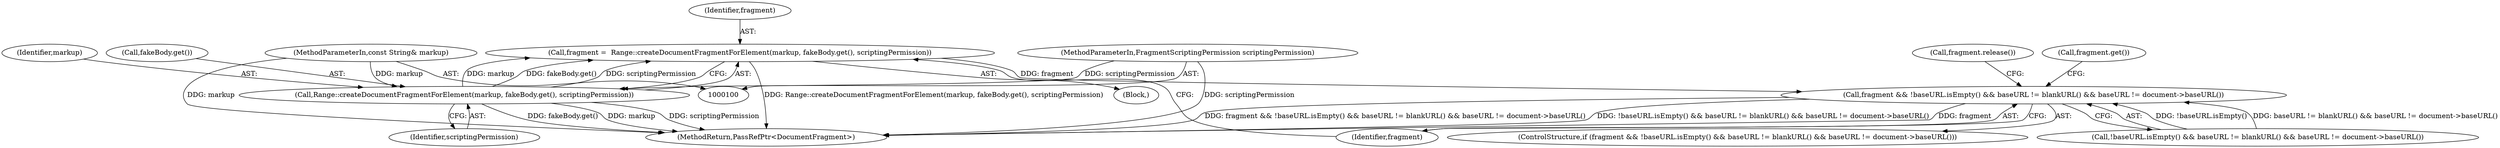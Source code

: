 digraph "1_Chrome_73edae623529f04c668268de49d00324b96166a2_3@del" {
"1000112" [label="(Call,fragment =  Range::createDocumentFragmentForElement(markup, fakeBody.get(), scriptingPermission))"];
"1000114" [label="(Call,Range::createDocumentFragmentForElement(markup, fakeBody.get(), scriptingPermission))"];
"1000102" [label="(MethodParameterIn,const String& markup)"];
"1000104" [label="(MethodParameterIn,FragmentScriptingPermission scriptingPermission)"];
"1000119" [label="(Call,fragment && !baseURL.isEmpty() && baseURL != blankURL() && baseURL != document->baseURL())"];
"1000136" [label="(MethodReturn,PassRefPtr<DocumentFragment>)"];
"1000104" [label="(MethodParameterIn,FragmentScriptingPermission scriptingPermission)"];
"1000118" [label="(ControlStructure,if (fragment && !baseURL.isEmpty() && baseURL != blankURL() && baseURL != document->baseURL()))"];
"1000121" [label="(Call,!baseURL.isEmpty() && baseURL != blankURL() && baseURL != document->baseURL())"];
"1000135" [label="(Call,fragment.release())"];
"1000132" [label="(Call,fragment.get())"];
"1000102" [label="(MethodParameterIn,const String& markup)"];
"1000112" [label="(Call,fragment =  Range::createDocumentFragmentForElement(markup, fakeBody.get(), scriptingPermission))"];
"1000113" [label="(Identifier,fragment)"];
"1000115" [label="(Identifier,markup)"];
"1000116" [label="(Call,fakeBody.get())"];
"1000114" [label="(Call,Range::createDocumentFragmentForElement(markup, fakeBody.get(), scriptingPermission))"];
"1000120" [label="(Identifier,fragment)"];
"1000119" [label="(Call,fragment && !baseURL.isEmpty() && baseURL != blankURL() && baseURL != document->baseURL())"];
"1000105" [label="(Block,)"];
"1000117" [label="(Identifier,scriptingPermission)"];
"1000112" -> "1000105"  [label="AST: "];
"1000112" -> "1000114"  [label="CFG: "];
"1000113" -> "1000112"  [label="AST: "];
"1000114" -> "1000112"  [label="AST: "];
"1000120" -> "1000112"  [label="CFG: "];
"1000112" -> "1000136"  [label="DDG: Range::createDocumentFragmentForElement(markup, fakeBody.get(), scriptingPermission)"];
"1000114" -> "1000112"  [label="DDG: markup"];
"1000114" -> "1000112"  [label="DDG: fakeBody.get()"];
"1000114" -> "1000112"  [label="DDG: scriptingPermission"];
"1000112" -> "1000119"  [label="DDG: fragment"];
"1000114" -> "1000117"  [label="CFG: "];
"1000115" -> "1000114"  [label="AST: "];
"1000116" -> "1000114"  [label="AST: "];
"1000117" -> "1000114"  [label="AST: "];
"1000114" -> "1000136"  [label="DDG: scriptingPermission"];
"1000114" -> "1000136"  [label="DDG: fakeBody.get()"];
"1000114" -> "1000136"  [label="DDG: markup"];
"1000102" -> "1000114"  [label="DDG: markup"];
"1000104" -> "1000114"  [label="DDG: scriptingPermission"];
"1000102" -> "1000100"  [label="AST: "];
"1000102" -> "1000136"  [label="DDG: markup"];
"1000104" -> "1000100"  [label="AST: "];
"1000104" -> "1000136"  [label="DDG: scriptingPermission"];
"1000119" -> "1000118"  [label="AST: "];
"1000119" -> "1000120"  [label="CFG: "];
"1000119" -> "1000121"  [label="CFG: "];
"1000120" -> "1000119"  [label="AST: "];
"1000121" -> "1000119"  [label="AST: "];
"1000132" -> "1000119"  [label="CFG: "];
"1000135" -> "1000119"  [label="CFG: "];
"1000119" -> "1000136"  [label="DDG: fragment && !baseURL.isEmpty() && baseURL != blankURL() && baseURL != document->baseURL()"];
"1000119" -> "1000136"  [label="DDG: !baseURL.isEmpty() && baseURL != blankURL() && baseURL != document->baseURL()"];
"1000119" -> "1000136"  [label="DDG: fragment"];
"1000121" -> "1000119"  [label="DDG: !baseURL.isEmpty()"];
"1000121" -> "1000119"  [label="DDG: baseURL != blankURL() && baseURL != document->baseURL()"];
}

